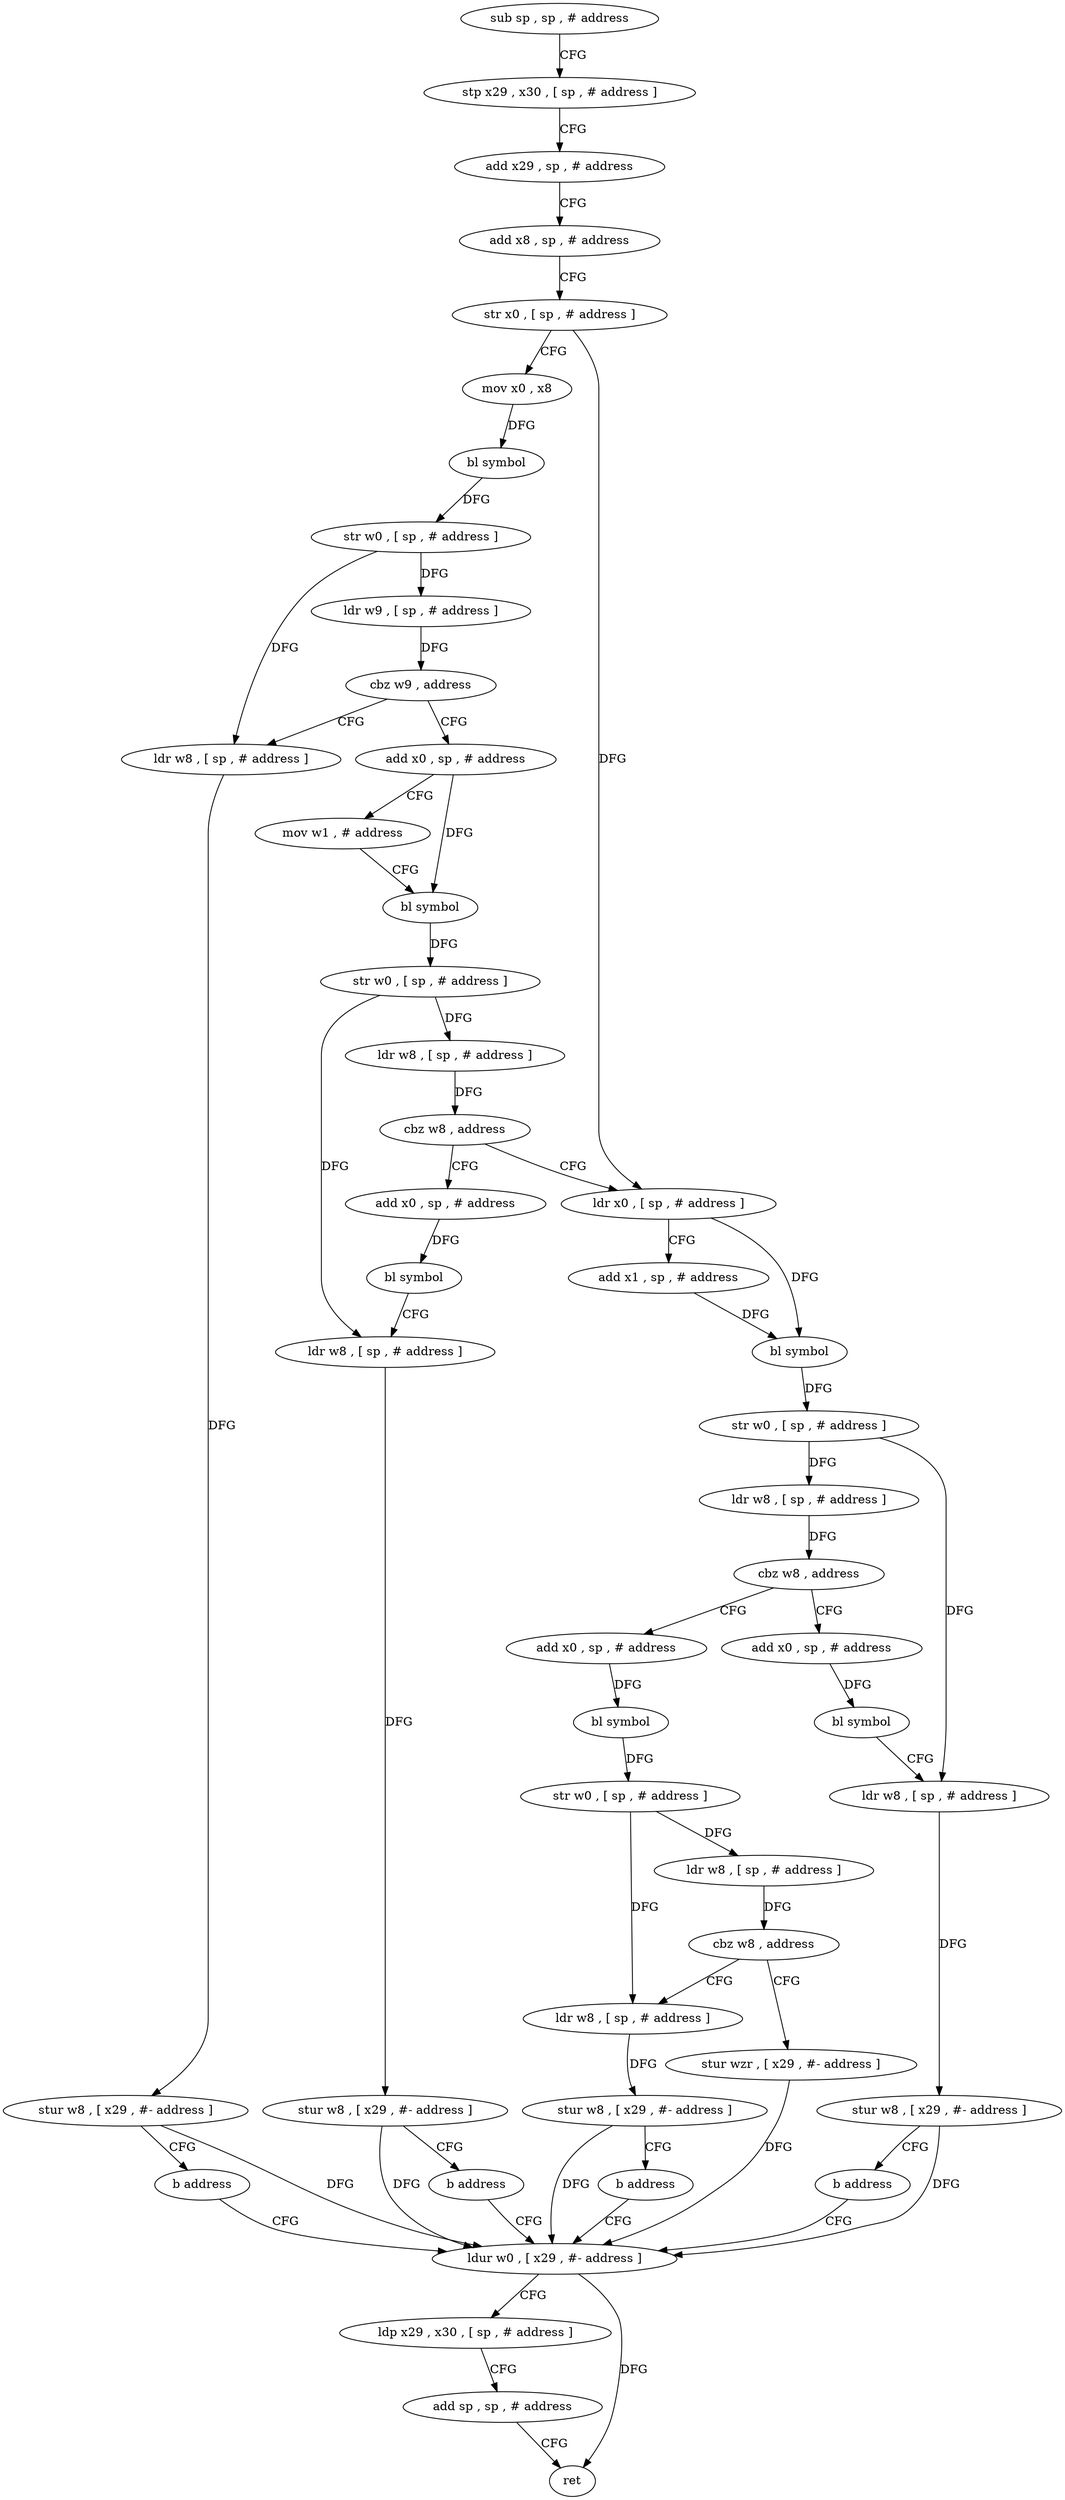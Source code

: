 digraph "func" {
"251752" [label = "sub sp , sp , # address" ]
"251756" [label = "stp x29 , x30 , [ sp , # address ]" ]
"251760" [label = "add x29 , sp , # address" ]
"251764" [label = "add x8 , sp , # address" ]
"251768" [label = "str x0 , [ sp , # address ]" ]
"251772" [label = "mov x0 , x8" ]
"251776" [label = "bl symbol" ]
"251780" [label = "str w0 , [ sp , # address ]" ]
"251784" [label = "ldr w9 , [ sp , # address ]" ]
"251788" [label = "cbz w9 , address" ]
"251804" [label = "add x0 , sp , # address" ]
"251792" [label = "ldr w8 , [ sp , # address ]" ]
"251808" [label = "mov w1 , # address" ]
"251812" [label = "bl symbol" ]
"251816" [label = "str w0 , [ sp , # address ]" ]
"251820" [label = "ldr w8 , [ sp , # address ]" ]
"251824" [label = "cbz w8 , address" ]
"251848" [label = "ldr x0 , [ sp , # address ]" ]
"251828" [label = "add x0 , sp , # address" ]
"251796" [label = "stur w8 , [ x29 , #- address ]" ]
"251800" [label = "b address" ]
"251928" [label = "ldur w0 , [ x29 , #- address ]" ]
"251852" [label = "add x1 , sp , # address" ]
"251856" [label = "bl symbol" ]
"251860" [label = "str w0 , [ sp , # address ]" ]
"251864" [label = "ldr w8 , [ sp , # address ]" ]
"251868" [label = "cbz w8 , address" ]
"251892" [label = "add x0 , sp , # address" ]
"251872" [label = "add x0 , sp , # address" ]
"251832" [label = "bl symbol" ]
"251836" [label = "ldr w8 , [ sp , # address ]" ]
"251840" [label = "stur w8 , [ x29 , #- address ]" ]
"251844" [label = "b address" ]
"251932" [label = "ldp x29 , x30 , [ sp , # address ]" ]
"251936" [label = "add sp , sp , # address" ]
"251940" [label = "ret" ]
"251896" [label = "bl symbol" ]
"251900" [label = "str w0 , [ sp , # address ]" ]
"251904" [label = "ldr w8 , [ sp , # address ]" ]
"251908" [label = "cbz w8 , address" ]
"251924" [label = "stur wzr , [ x29 , #- address ]" ]
"251912" [label = "ldr w8 , [ sp , # address ]" ]
"251876" [label = "bl symbol" ]
"251880" [label = "ldr w8 , [ sp , # address ]" ]
"251884" [label = "stur w8 , [ x29 , #- address ]" ]
"251888" [label = "b address" ]
"251916" [label = "stur w8 , [ x29 , #- address ]" ]
"251920" [label = "b address" ]
"251752" -> "251756" [ label = "CFG" ]
"251756" -> "251760" [ label = "CFG" ]
"251760" -> "251764" [ label = "CFG" ]
"251764" -> "251768" [ label = "CFG" ]
"251768" -> "251772" [ label = "CFG" ]
"251768" -> "251848" [ label = "DFG" ]
"251772" -> "251776" [ label = "DFG" ]
"251776" -> "251780" [ label = "DFG" ]
"251780" -> "251784" [ label = "DFG" ]
"251780" -> "251792" [ label = "DFG" ]
"251784" -> "251788" [ label = "DFG" ]
"251788" -> "251804" [ label = "CFG" ]
"251788" -> "251792" [ label = "CFG" ]
"251804" -> "251808" [ label = "CFG" ]
"251804" -> "251812" [ label = "DFG" ]
"251792" -> "251796" [ label = "DFG" ]
"251808" -> "251812" [ label = "CFG" ]
"251812" -> "251816" [ label = "DFG" ]
"251816" -> "251820" [ label = "DFG" ]
"251816" -> "251836" [ label = "DFG" ]
"251820" -> "251824" [ label = "DFG" ]
"251824" -> "251848" [ label = "CFG" ]
"251824" -> "251828" [ label = "CFG" ]
"251848" -> "251852" [ label = "CFG" ]
"251848" -> "251856" [ label = "DFG" ]
"251828" -> "251832" [ label = "DFG" ]
"251796" -> "251800" [ label = "CFG" ]
"251796" -> "251928" [ label = "DFG" ]
"251800" -> "251928" [ label = "CFG" ]
"251928" -> "251932" [ label = "CFG" ]
"251928" -> "251940" [ label = "DFG" ]
"251852" -> "251856" [ label = "DFG" ]
"251856" -> "251860" [ label = "DFG" ]
"251860" -> "251864" [ label = "DFG" ]
"251860" -> "251880" [ label = "DFG" ]
"251864" -> "251868" [ label = "DFG" ]
"251868" -> "251892" [ label = "CFG" ]
"251868" -> "251872" [ label = "CFG" ]
"251892" -> "251896" [ label = "DFG" ]
"251872" -> "251876" [ label = "DFG" ]
"251832" -> "251836" [ label = "CFG" ]
"251836" -> "251840" [ label = "DFG" ]
"251840" -> "251844" [ label = "CFG" ]
"251840" -> "251928" [ label = "DFG" ]
"251844" -> "251928" [ label = "CFG" ]
"251932" -> "251936" [ label = "CFG" ]
"251936" -> "251940" [ label = "CFG" ]
"251896" -> "251900" [ label = "DFG" ]
"251900" -> "251904" [ label = "DFG" ]
"251900" -> "251912" [ label = "DFG" ]
"251904" -> "251908" [ label = "DFG" ]
"251908" -> "251924" [ label = "CFG" ]
"251908" -> "251912" [ label = "CFG" ]
"251924" -> "251928" [ label = "DFG" ]
"251912" -> "251916" [ label = "DFG" ]
"251876" -> "251880" [ label = "CFG" ]
"251880" -> "251884" [ label = "DFG" ]
"251884" -> "251888" [ label = "CFG" ]
"251884" -> "251928" [ label = "DFG" ]
"251888" -> "251928" [ label = "CFG" ]
"251916" -> "251920" [ label = "CFG" ]
"251916" -> "251928" [ label = "DFG" ]
"251920" -> "251928" [ label = "CFG" ]
}
